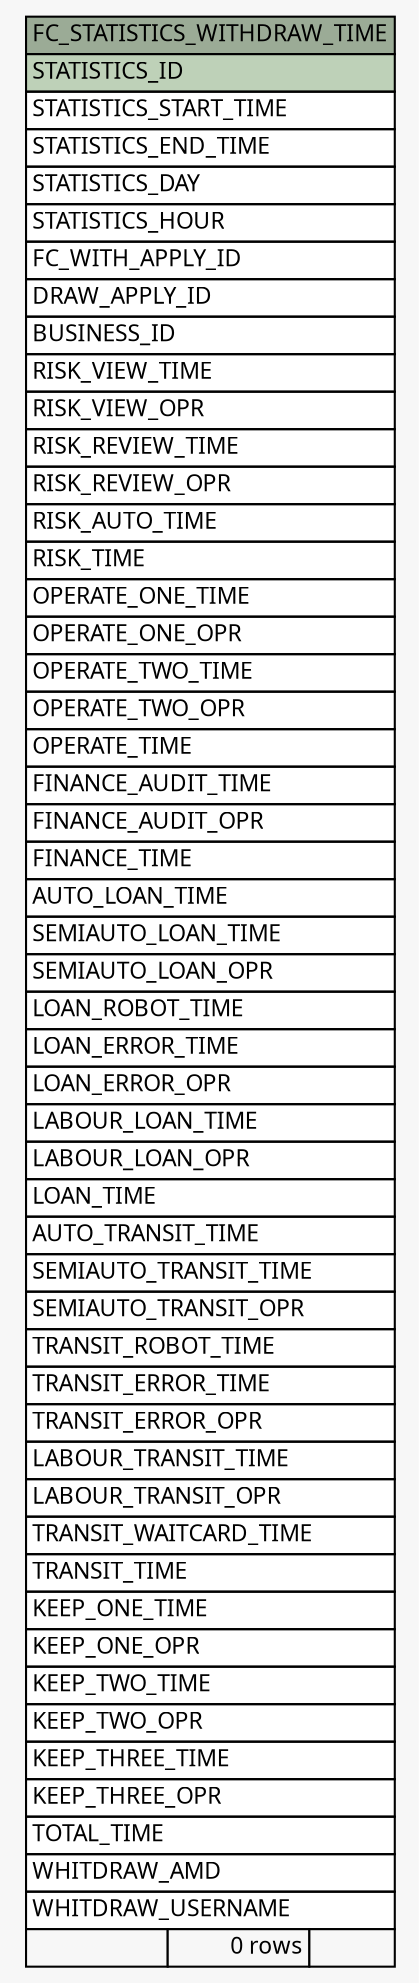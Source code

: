 // dot 2.26.0 on Linux 2.6.32-504.8.1.el6.x86_64
// SchemaSpy rev Unknown
digraph "FC_STATISTICS_WITHDRAW_TIME" {
  graph [
    rankdir="RL"
    bgcolor="#f7f7f7"
    nodesep="0.18"
    ranksep="0.46"
    fontname="Microsoft YaHei"
    fontsize="11"
  ];
  node [
    fontname="Microsoft YaHei"
    fontsize="11"
    shape="plaintext"
  ];
  edge [
    arrowsize="0.8"
  ];
  "FC_STATISTICS_WITHDRAW_TIME" [
    label=<
    <TABLE BORDER="0" CELLBORDER="1" CELLSPACING="0" BGCOLOR="#ffffff">
      <TR><TD COLSPAN="3" BGCOLOR="#9bab96" ALIGN="CENTER">FC_STATISTICS_WITHDRAW_TIME</TD></TR>
      <TR><TD PORT="STATISTICS_ID" COLSPAN="3" BGCOLOR="#bed1b8" ALIGN="LEFT">STATISTICS_ID</TD></TR>
      <TR><TD PORT="STATISTICS_START_TIME" COLSPAN="3" ALIGN="LEFT">STATISTICS_START_TIME</TD></TR>
      <TR><TD PORT="STATISTICS_END_TIME" COLSPAN="3" ALIGN="LEFT">STATISTICS_END_TIME</TD></TR>
      <TR><TD PORT="STATISTICS_DAY" COLSPAN="3" ALIGN="LEFT">STATISTICS_DAY</TD></TR>
      <TR><TD PORT="STATISTICS_HOUR" COLSPAN="3" ALIGN="LEFT">STATISTICS_HOUR</TD></TR>
      <TR><TD PORT="FC_WITH_APPLY_ID" COLSPAN="3" ALIGN="LEFT">FC_WITH_APPLY_ID</TD></TR>
      <TR><TD PORT="DRAW_APPLY_ID" COLSPAN="3" ALIGN="LEFT">DRAW_APPLY_ID</TD></TR>
      <TR><TD PORT="BUSINESS_ID" COLSPAN="3" ALIGN="LEFT">BUSINESS_ID</TD></TR>
      <TR><TD PORT="RISK_VIEW_TIME" COLSPAN="3" ALIGN="LEFT">RISK_VIEW_TIME</TD></TR>
      <TR><TD PORT="RISK_VIEW_OPR" COLSPAN="3" ALIGN="LEFT">RISK_VIEW_OPR</TD></TR>
      <TR><TD PORT="RISK_REVIEW_TIME" COLSPAN="3" ALIGN="LEFT">RISK_REVIEW_TIME</TD></TR>
      <TR><TD PORT="RISK_REVIEW_OPR" COLSPAN="3" ALIGN="LEFT">RISK_REVIEW_OPR</TD></TR>
      <TR><TD PORT="RISK_AUTO_TIME" COLSPAN="3" ALIGN="LEFT">RISK_AUTO_TIME</TD></TR>
      <TR><TD PORT="RISK_TIME" COLSPAN="3" ALIGN="LEFT">RISK_TIME</TD></TR>
      <TR><TD PORT="OPERATE_ONE_TIME" COLSPAN="3" ALIGN="LEFT">OPERATE_ONE_TIME</TD></TR>
      <TR><TD PORT="OPERATE_ONE_OPR" COLSPAN="3" ALIGN="LEFT">OPERATE_ONE_OPR</TD></TR>
      <TR><TD PORT="OPERATE_TWO_TIME" COLSPAN="3" ALIGN="LEFT">OPERATE_TWO_TIME</TD></TR>
      <TR><TD PORT="OPERATE_TWO_OPR" COLSPAN="3" ALIGN="LEFT">OPERATE_TWO_OPR</TD></TR>
      <TR><TD PORT="OPERATE_TIME" COLSPAN="3" ALIGN="LEFT">OPERATE_TIME</TD></TR>
      <TR><TD PORT="FINANCE_AUDIT_TIME" COLSPAN="3" ALIGN="LEFT">FINANCE_AUDIT_TIME</TD></TR>
      <TR><TD PORT="FINANCE_AUDIT_OPR" COLSPAN="3" ALIGN="LEFT">FINANCE_AUDIT_OPR</TD></TR>
      <TR><TD PORT="FINANCE_TIME" COLSPAN="3" ALIGN="LEFT">FINANCE_TIME</TD></TR>
      <TR><TD PORT="AUTO_LOAN_TIME" COLSPAN="3" ALIGN="LEFT">AUTO_LOAN_TIME</TD></TR>
      <TR><TD PORT="SEMIAUTO_LOAN_TIME" COLSPAN="3" ALIGN="LEFT">SEMIAUTO_LOAN_TIME</TD></TR>
      <TR><TD PORT="SEMIAUTO_LOAN_OPR" COLSPAN="3" ALIGN="LEFT">SEMIAUTO_LOAN_OPR</TD></TR>
      <TR><TD PORT="LOAN_ROBOT_TIME" COLSPAN="3" ALIGN="LEFT">LOAN_ROBOT_TIME</TD></TR>
      <TR><TD PORT="LOAN_ERROR_TIME" COLSPAN="3" ALIGN="LEFT">LOAN_ERROR_TIME</TD></TR>
      <TR><TD PORT="LOAN_ERROR_OPR" COLSPAN="3" ALIGN="LEFT">LOAN_ERROR_OPR</TD></TR>
      <TR><TD PORT="LABOUR_LOAN_TIME" COLSPAN="3" ALIGN="LEFT">LABOUR_LOAN_TIME</TD></TR>
      <TR><TD PORT="LABOUR_LOAN_OPR" COLSPAN="3" ALIGN="LEFT">LABOUR_LOAN_OPR</TD></TR>
      <TR><TD PORT="LOAN_TIME" COLSPAN="3" ALIGN="LEFT">LOAN_TIME</TD></TR>
      <TR><TD PORT="AUTO_TRANSIT_TIME" COLSPAN="3" ALIGN="LEFT">AUTO_TRANSIT_TIME</TD></TR>
      <TR><TD PORT="SEMIAUTO_TRANSIT_TIME" COLSPAN="3" ALIGN="LEFT">SEMIAUTO_TRANSIT_TIME</TD></TR>
      <TR><TD PORT="SEMIAUTO_TRANSIT_OPR" COLSPAN="3" ALIGN="LEFT">SEMIAUTO_TRANSIT_OPR</TD></TR>
      <TR><TD PORT="TRANSIT_ROBOT_TIME" COLSPAN="3" ALIGN="LEFT">TRANSIT_ROBOT_TIME</TD></TR>
      <TR><TD PORT="TRANSIT_ERROR_TIME" COLSPAN="3" ALIGN="LEFT">TRANSIT_ERROR_TIME</TD></TR>
      <TR><TD PORT="TRANSIT_ERROR_OPR" COLSPAN="3" ALIGN="LEFT">TRANSIT_ERROR_OPR</TD></TR>
      <TR><TD PORT="LABOUR_TRANSIT_TIME" COLSPAN="3" ALIGN="LEFT">LABOUR_TRANSIT_TIME</TD></TR>
      <TR><TD PORT="LABOUR_TRANSIT_OPR" COLSPAN="3" ALIGN="LEFT">LABOUR_TRANSIT_OPR</TD></TR>
      <TR><TD PORT="TRANSIT_WAITCARD_TIME" COLSPAN="3" ALIGN="LEFT">TRANSIT_WAITCARD_TIME</TD></TR>
      <TR><TD PORT="TRANSIT_TIME" COLSPAN="3" ALIGN="LEFT">TRANSIT_TIME</TD></TR>
      <TR><TD PORT="KEEP_ONE_TIME" COLSPAN="3" ALIGN="LEFT">KEEP_ONE_TIME</TD></TR>
      <TR><TD PORT="KEEP_ONE_OPR" COLSPAN="3" ALIGN="LEFT">KEEP_ONE_OPR</TD></TR>
      <TR><TD PORT="KEEP_TWO_TIME" COLSPAN="3" ALIGN="LEFT">KEEP_TWO_TIME</TD></TR>
      <TR><TD PORT="KEEP_TWO_OPR" COLSPAN="3" ALIGN="LEFT">KEEP_TWO_OPR</TD></TR>
      <TR><TD PORT="KEEP_THREE_TIME" COLSPAN="3" ALIGN="LEFT">KEEP_THREE_TIME</TD></TR>
      <TR><TD PORT="KEEP_THREE_OPR" COLSPAN="3" ALIGN="LEFT">KEEP_THREE_OPR</TD></TR>
      <TR><TD PORT="TOTAL_TIME" COLSPAN="3" ALIGN="LEFT">TOTAL_TIME</TD></TR>
      <TR><TD PORT="WHITDRAW_AMD" COLSPAN="3" ALIGN="LEFT">WHITDRAW_AMD</TD></TR>
      <TR><TD PORT="WHITDRAW_USERNAME" COLSPAN="3" ALIGN="LEFT">WHITDRAW_USERNAME</TD></TR>
      <TR><TD ALIGN="LEFT" BGCOLOR="#f7f7f7">  </TD><TD ALIGN="RIGHT" BGCOLOR="#f7f7f7">0 rows</TD><TD ALIGN="RIGHT" BGCOLOR="#f7f7f7">  </TD></TR>
    </TABLE>>
    URL="tables/FC_STATISTICS_WITHDRAW_TIME.html"
    tooltip="FC_STATISTICS_WITHDRAW_TIME"
  ];
}
